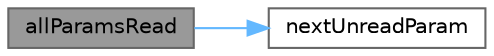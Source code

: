digraph "allParamsRead"
{
 // LATEX_PDF_SIZE
  bgcolor="transparent";
  edge [fontname=Helvetica,fontsize=10,labelfontname=Helvetica,labelfontsize=10];
  node [fontname=Helvetica,fontsize=10,shape=box,height=0.2,width=0.4];
  rankdir="LR";
  Node1 [id="Node000001",label="allParamsRead",height=0.2,width=0.4,color="gray40", fillcolor="grey60", style="filled", fontcolor="black",tooltip=" "];
  Node1 -> Node2 [id="edge1_Node000001_Node000002",color="steelblue1",style="solid",tooltip=" "];
  Node2 [id="Node000002",label="nextUnreadParam",height=0.2,width=0.4,color="grey40", fillcolor="white", style="filled",URL="$d7/dd8/_s_i_p_n_e_topts_in_2spatial_params_8c.html#a22ef3c733833d89269f7f731fdb51aed",tooltip=" "];
}
